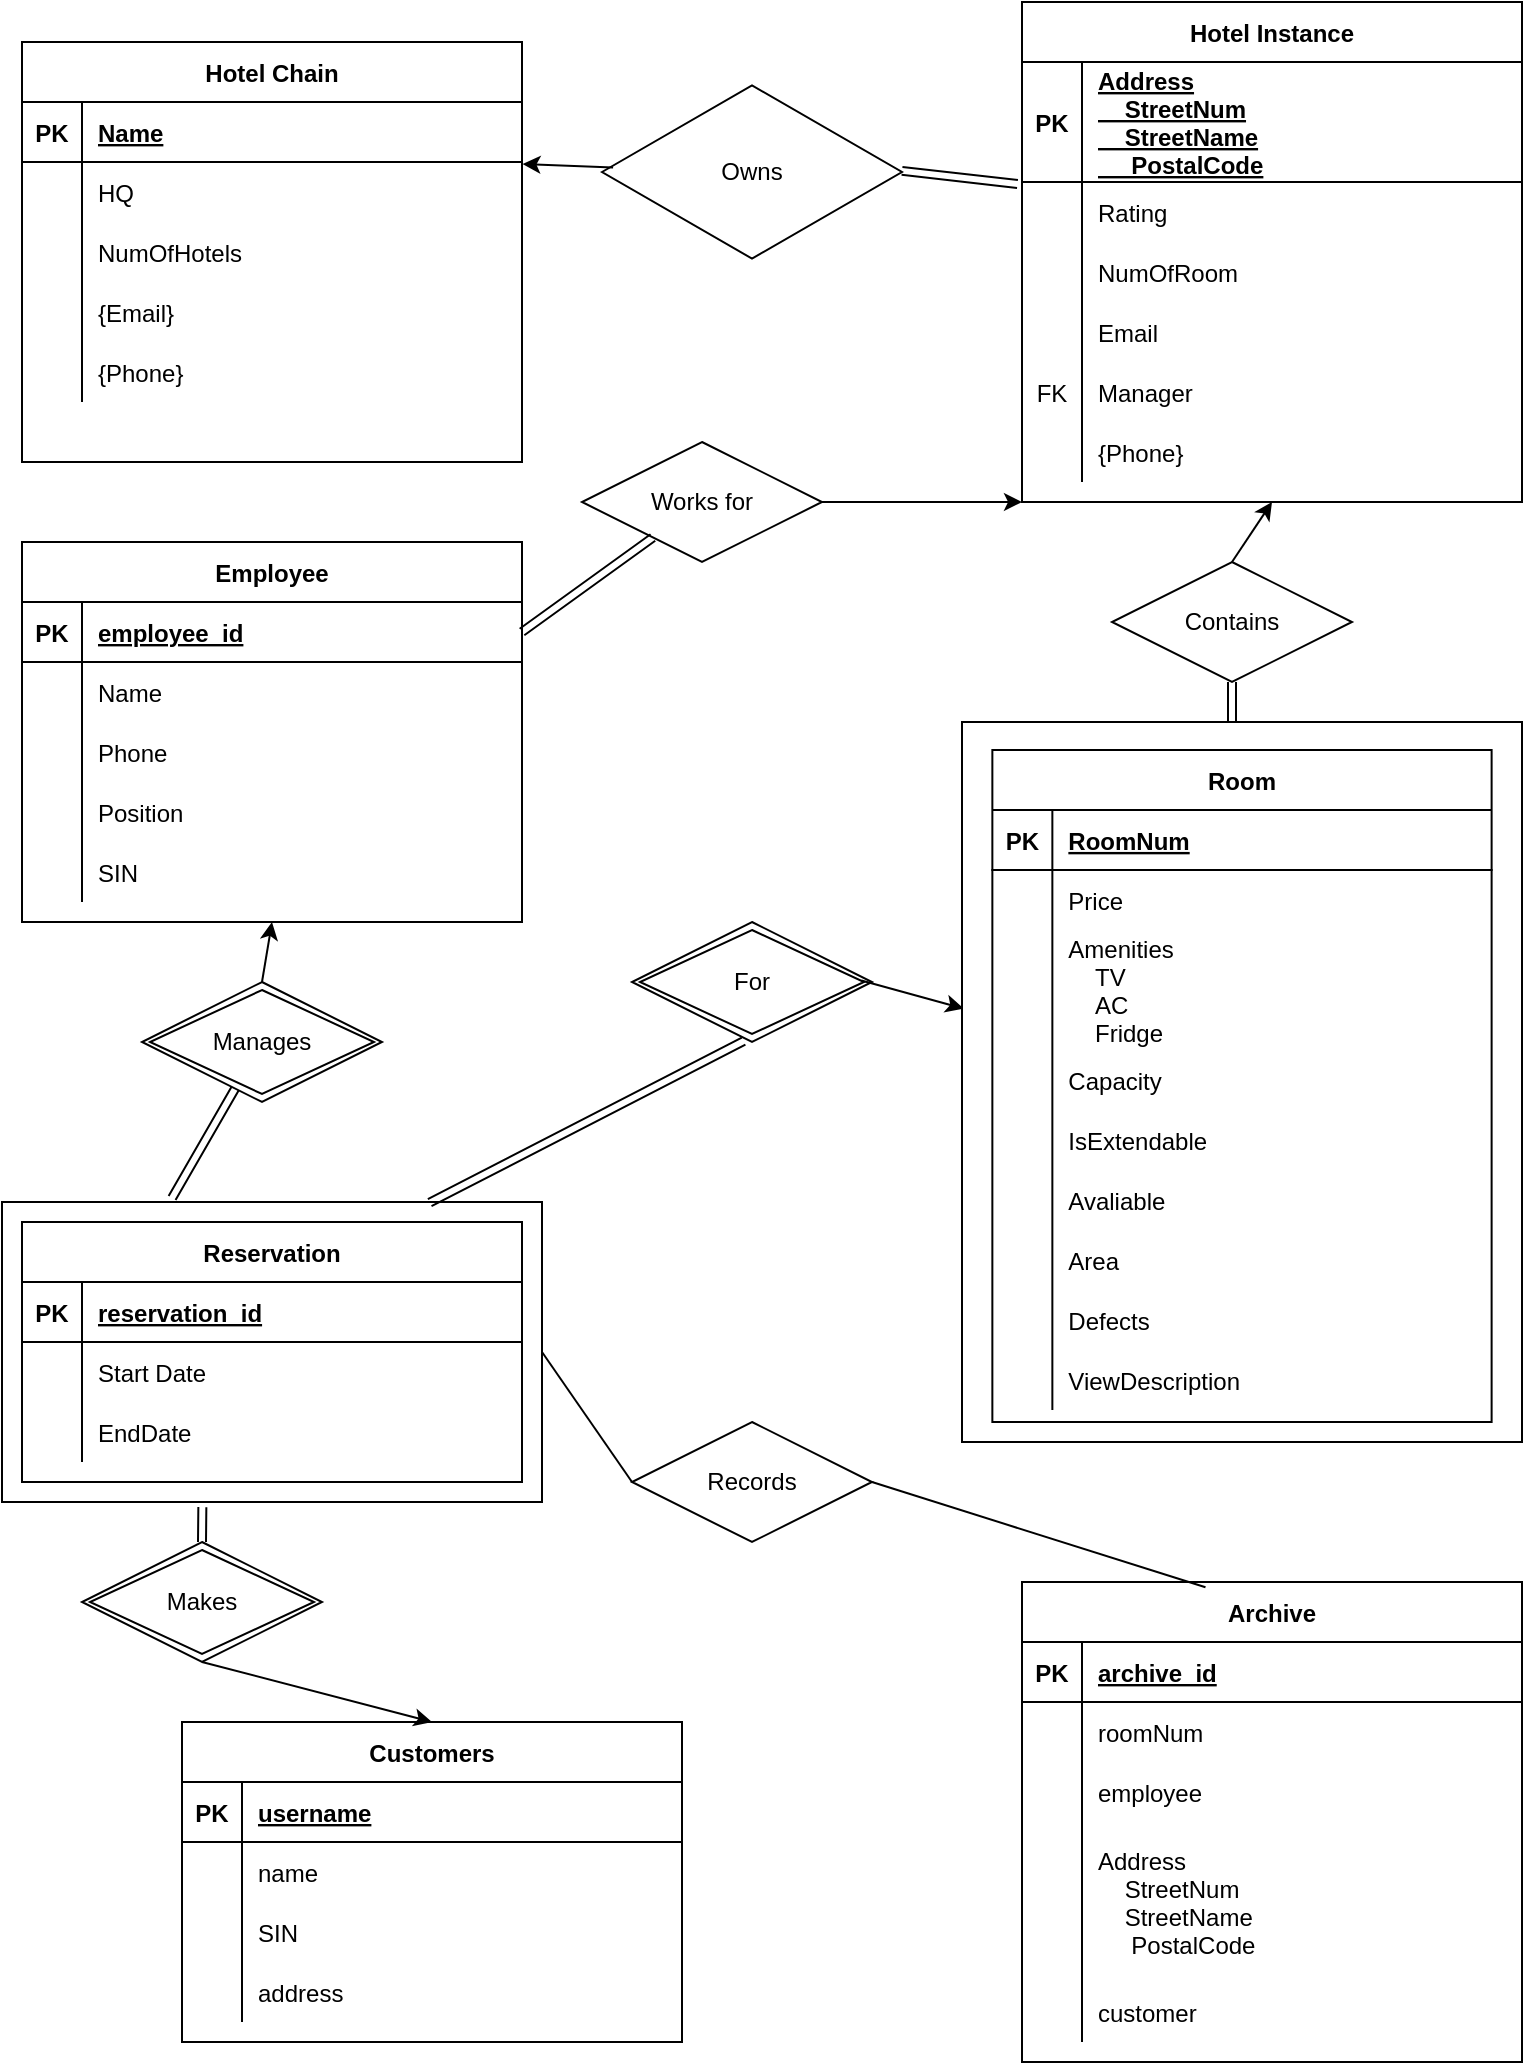<mxfile version="24.0.7" type="device">
  <diagram id="R2lEEEUBdFMjLlhIrx00" name="Page-1">
    <mxGraphModel dx="1242" dy="631" grid="1" gridSize="10" guides="1" tooltips="1" connect="1" arrows="1" fold="1" page="1" pageScale="1" pageWidth="850" pageHeight="1100" math="0" shadow="0" extFonts="Permanent Marker^https://fonts.googleapis.com/css?family=Permanent+Marker">
      <root>
        <mxCell id="0" />
        <mxCell id="1" parent="0" />
        <mxCell id="C-vyLk0tnHw3VtMMgP7b-2" value="Hotel Chain" style="shape=table;startSize=30;container=1;collapsible=1;childLayout=tableLayout;fixedRows=1;rowLines=0;fontStyle=1;align=center;resizeLast=1;" parent="1" vertex="1">
          <mxGeometry x="40" y="40" width="250" height="210" as="geometry" />
        </mxCell>
        <mxCell id="C-vyLk0tnHw3VtMMgP7b-3" value="" style="shape=partialRectangle;collapsible=0;dropTarget=0;pointerEvents=0;fillColor=none;points=[[0,0.5],[1,0.5]];portConstraint=eastwest;top=0;left=0;right=0;bottom=1;" parent="C-vyLk0tnHw3VtMMgP7b-2" vertex="1">
          <mxGeometry y="30" width="250" height="30" as="geometry" />
        </mxCell>
        <mxCell id="C-vyLk0tnHw3VtMMgP7b-4" value="PK" style="shape=partialRectangle;overflow=hidden;connectable=0;fillColor=none;top=0;left=0;bottom=0;right=0;fontStyle=1;" parent="C-vyLk0tnHw3VtMMgP7b-3" vertex="1">
          <mxGeometry width="30" height="30" as="geometry">
            <mxRectangle width="30" height="30" as="alternateBounds" />
          </mxGeometry>
        </mxCell>
        <mxCell id="C-vyLk0tnHw3VtMMgP7b-5" value="Name" style="shape=partialRectangle;overflow=hidden;connectable=0;fillColor=none;top=0;left=0;bottom=0;right=0;align=left;spacingLeft=6;fontStyle=5;" parent="C-vyLk0tnHw3VtMMgP7b-3" vertex="1">
          <mxGeometry x="30" width="220" height="30" as="geometry">
            <mxRectangle width="220" height="30" as="alternateBounds" />
          </mxGeometry>
        </mxCell>
        <mxCell id="C-vyLk0tnHw3VtMMgP7b-6" value="" style="shape=partialRectangle;collapsible=0;dropTarget=0;pointerEvents=0;fillColor=none;points=[[0,0.5],[1,0.5]];portConstraint=eastwest;top=0;left=0;right=0;bottom=0;" parent="C-vyLk0tnHw3VtMMgP7b-2" vertex="1">
          <mxGeometry y="60" width="250" height="30" as="geometry" />
        </mxCell>
        <mxCell id="C-vyLk0tnHw3VtMMgP7b-7" value="" style="shape=partialRectangle;overflow=hidden;connectable=0;fillColor=none;top=0;left=0;bottom=0;right=0;" parent="C-vyLk0tnHw3VtMMgP7b-6" vertex="1">
          <mxGeometry width="30" height="30" as="geometry">
            <mxRectangle width="30" height="30" as="alternateBounds" />
          </mxGeometry>
        </mxCell>
        <mxCell id="C-vyLk0tnHw3VtMMgP7b-8" value="HQ" style="shape=partialRectangle;overflow=hidden;connectable=0;fillColor=none;top=0;left=0;bottom=0;right=0;align=left;spacingLeft=6;" parent="C-vyLk0tnHw3VtMMgP7b-6" vertex="1">
          <mxGeometry x="30" width="220" height="30" as="geometry">
            <mxRectangle width="220" height="30" as="alternateBounds" />
          </mxGeometry>
        </mxCell>
        <mxCell id="C-vyLk0tnHw3VtMMgP7b-9" value="" style="shape=partialRectangle;collapsible=0;dropTarget=0;pointerEvents=0;fillColor=none;points=[[0,0.5],[1,0.5]];portConstraint=eastwest;top=0;left=0;right=0;bottom=0;" parent="C-vyLk0tnHw3VtMMgP7b-2" vertex="1">
          <mxGeometry y="90" width="250" height="30" as="geometry" />
        </mxCell>
        <mxCell id="C-vyLk0tnHw3VtMMgP7b-10" value="" style="shape=partialRectangle;overflow=hidden;connectable=0;fillColor=none;top=0;left=0;bottom=0;right=0;" parent="C-vyLk0tnHw3VtMMgP7b-9" vertex="1">
          <mxGeometry width="30" height="30" as="geometry">
            <mxRectangle width="30" height="30" as="alternateBounds" />
          </mxGeometry>
        </mxCell>
        <mxCell id="C-vyLk0tnHw3VtMMgP7b-11" value="NumOfHotels" style="shape=partialRectangle;overflow=hidden;connectable=0;fillColor=none;top=0;left=0;bottom=0;right=0;align=left;spacingLeft=6;" parent="C-vyLk0tnHw3VtMMgP7b-9" vertex="1">
          <mxGeometry x="30" width="220" height="30" as="geometry">
            <mxRectangle width="220" height="30" as="alternateBounds" />
          </mxGeometry>
        </mxCell>
        <mxCell id="TwoNjSvbTVmiTsYYTtKP-118" value="" style="shape=tableRow;horizontal=0;startSize=0;swimlaneHead=0;swimlaneBody=0;fillColor=none;collapsible=0;dropTarget=0;points=[[0,0.5],[1,0.5]];portConstraint=eastwest;top=0;left=0;right=0;bottom=0;" parent="C-vyLk0tnHw3VtMMgP7b-2" vertex="1">
          <mxGeometry y="120" width="250" height="30" as="geometry" />
        </mxCell>
        <mxCell id="TwoNjSvbTVmiTsYYTtKP-119" value="" style="shape=partialRectangle;connectable=0;fillColor=none;top=0;left=0;bottom=0;right=0;editable=1;overflow=hidden;" parent="TwoNjSvbTVmiTsYYTtKP-118" vertex="1">
          <mxGeometry width="30" height="30" as="geometry">
            <mxRectangle width="30" height="30" as="alternateBounds" />
          </mxGeometry>
        </mxCell>
        <mxCell id="TwoNjSvbTVmiTsYYTtKP-120" value="{Email}" style="shape=partialRectangle;connectable=0;fillColor=none;top=0;left=0;bottom=0;right=0;align=left;spacingLeft=6;overflow=hidden;" parent="TwoNjSvbTVmiTsYYTtKP-118" vertex="1">
          <mxGeometry x="30" width="220" height="30" as="geometry">
            <mxRectangle width="220" height="30" as="alternateBounds" />
          </mxGeometry>
        </mxCell>
        <mxCell id="TwoNjSvbTVmiTsYYTtKP-123" value="" style="shape=tableRow;horizontal=0;startSize=0;swimlaneHead=0;swimlaneBody=0;fillColor=none;collapsible=0;dropTarget=0;points=[[0,0.5],[1,0.5]];portConstraint=eastwest;top=0;left=0;right=0;bottom=0;" parent="C-vyLk0tnHw3VtMMgP7b-2" vertex="1">
          <mxGeometry y="150" width="250" height="30" as="geometry" />
        </mxCell>
        <mxCell id="TwoNjSvbTVmiTsYYTtKP-124" value="" style="shape=partialRectangle;connectable=0;fillColor=none;top=0;left=0;bottom=0;right=0;editable=1;overflow=hidden;" parent="TwoNjSvbTVmiTsYYTtKP-123" vertex="1">
          <mxGeometry width="30" height="30" as="geometry">
            <mxRectangle width="30" height="30" as="alternateBounds" />
          </mxGeometry>
        </mxCell>
        <mxCell id="TwoNjSvbTVmiTsYYTtKP-125" value="{Phone}" style="shape=partialRectangle;connectable=0;fillColor=none;top=0;left=0;bottom=0;right=0;align=left;spacingLeft=6;overflow=hidden;" parent="TwoNjSvbTVmiTsYYTtKP-123" vertex="1">
          <mxGeometry x="30" width="220" height="30" as="geometry">
            <mxRectangle width="220" height="30" as="alternateBounds" />
          </mxGeometry>
        </mxCell>
        <mxCell id="C-vyLk0tnHw3VtMMgP7b-13" value="Hotel Instance" style="shape=table;startSize=30;container=1;collapsible=1;childLayout=tableLayout;fixedRows=1;rowLines=0;fontStyle=1;align=center;resizeLast=1;" parent="1" vertex="1">
          <mxGeometry x="540" y="20" width="250" height="250" as="geometry" />
        </mxCell>
        <mxCell id="C-vyLk0tnHw3VtMMgP7b-14" value="" style="shape=partialRectangle;collapsible=0;dropTarget=0;pointerEvents=0;fillColor=none;points=[[0,0.5],[1,0.5]];portConstraint=eastwest;top=0;left=0;right=0;bottom=1;" parent="C-vyLk0tnHw3VtMMgP7b-13" vertex="1">
          <mxGeometry y="30" width="250" height="60" as="geometry" />
        </mxCell>
        <mxCell id="C-vyLk0tnHw3VtMMgP7b-15" value="PK" style="shape=partialRectangle;overflow=hidden;connectable=0;fillColor=none;top=0;left=0;bottom=0;right=0;fontStyle=1;" parent="C-vyLk0tnHw3VtMMgP7b-14" vertex="1">
          <mxGeometry width="30" height="60" as="geometry">
            <mxRectangle width="30" height="60" as="alternateBounds" />
          </mxGeometry>
        </mxCell>
        <mxCell id="C-vyLk0tnHw3VtMMgP7b-16" value="Address&#xa;    StreetNum&#xa;    StreetName&#xa;     PostalCode" style="shape=partialRectangle;overflow=hidden;connectable=0;fillColor=none;top=0;left=0;bottom=0;right=0;align=left;spacingLeft=6;fontStyle=5;" parent="C-vyLk0tnHw3VtMMgP7b-14" vertex="1">
          <mxGeometry x="30" width="220" height="60" as="geometry">
            <mxRectangle width="220" height="60" as="alternateBounds" />
          </mxGeometry>
        </mxCell>
        <mxCell id="C-vyLk0tnHw3VtMMgP7b-17" value="" style="shape=partialRectangle;collapsible=0;dropTarget=0;pointerEvents=0;fillColor=none;points=[[0,0.5],[1,0.5]];portConstraint=eastwest;top=0;left=0;right=0;bottom=0;" parent="C-vyLk0tnHw3VtMMgP7b-13" vertex="1">
          <mxGeometry y="90" width="250" height="30" as="geometry" />
        </mxCell>
        <mxCell id="C-vyLk0tnHw3VtMMgP7b-18" value="" style="shape=partialRectangle;overflow=hidden;connectable=0;fillColor=none;top=0;left=0;bottom=0;right=0;" parent="C-vyLk0tnHw3VtMMgP7b-17" vertex="1">
          <mxGeometry width="30" height="30" as="geometry">
            <mxRectangle width="30" height="30" as="alternateBounds" />
          </mxGeometry>
        </mxCell>
        <mxCell id="C-vyLk0tnHw3VtMMgP7b-19" value="Rating" style="shape=partialRectangle;overflow=hidden;connectable=0;fillColor=none;top=0;left=0;bottom=0;right=0;align=left;spacingLeft=6;" parent="C-vyLk0tnHw3VtMMgP7b-17" vertex="1">
          <mxGeometry x="30" width="220" height="30" as="geometry">
            <mxRectangle width="220" height="30" as="alternateBounds" />
          </mxGeometry>
        </mxCell>
        <mxCell id="C-vyLk0tnHw3VtMMgP7b-20" value="" style="shape=partialRectangle;collapsible=0;dropTarget=0;pointerEvents=0;fillColor=none;points=[[0,0.5],[1,0.5]];portConstraint=eastwest;top=0;left=0;right=0;bottom=0;" parent="C-vyLk0tnHw3VtMMgP7b-13" vertex="1">
          <mxGeometry y="120" width="250" height="30" as="geometry" />
        </mxCell>
        <mxCell id="C-vyLk0tnHw3VtMMgP7b-21" value="" style="shape=partialRectangle;overflow=hidden;connectable=0;fillColor=none;top=0;left=0;bottom=0;right=0;" parent="C-vyLk0tnHw3VtMMgP7b-20" vertex="1">
          <mxGeometry width="30" height="30" as="geometry">
            <mxRectangle width="30" height="30" as="alternateBounds" />
          </mxGeometry>
        </mxCell>
        <mxCell id="C-vyLk0tnHw3VtMMgP7b-22" value="NumOfRoom" style="shape=partialRectangle;overflow=hidden;connectable=0;fillColor=none;top=0;left=0;bottom=0;right=0;align=left;spacingLeft=6;" parent="C-vyLk0tnHw3VtMMgP7b-20" vertex="1">
          <mxGeometry x="30" width="220" height="30" as="geometry">
            <mxRectangle width="220" height="30" as="alternateBounds" />
          </mxGeometry>
        </mxCell>
        <mxCell id="TwoNjSvbTVmiTsYYTtKP-131" value="" style="shape=tableRow;horizontal=0;startSize=0;swimlaneHead=0;swimlaneBody=0;fillColor=none;collapsible=0;dropTarget=0;points=[[0,0.5],[1,0.5]];portConstraint=eastwest;top=0;left=0;right=0;bottom=0;" parent="C-vyLk0tnHw3VtMMgP7b-13" vertex="1">
          <mxGeometry y="150" width="250" height="30" as="geometry" />
        </mxCell>
        <mxCell id="TwoNjSvbTVmiTsYYTtKP-132" value="" style="shape=partialRectangle;connectable=0;fillColor=none;top=0;left=0;bottom=0;right=0;editable=1;overflow=hidden;" parent="TwoNjSvbTVmiTsYYTtKP-131" vertex="1">
          <mxGeometry width="30" height="30" as="geometry">
            <mxRectangle width="30" height="30" as="alternateBounds" />
          </mxGeometry>
        </mxCell>
        <mxCell id="TwoNjSvbTVmiTsYYTtKP-133" value="Email" style="shape=partialRectangle;connectable=0;fillColor=none;top=0;left=0;bottom=0;right=0;align=left;spacingLeft=6;overflow=hidden;" parent="TwoNjSvbTVmiTsYYTtKP-131" vertex="1">
          <mxGeometry x="30" width="220" height="30" as="geometry">
            <mxRectangle width="220" height="30" as="alternateBounds" />
          </mxGeometry>
        </mxCell>
        <mxCell id="TwoNjSvbTVmiTsYYTtKP-196" value="" style="shape=tableRow;horizontal=0;startSize=0;swimlaneHead=0;swimlaneBody=0;fillColor=none;collapsible=0;dropTarget=0;points=[[0,0.5],[1,0.5]];portConstraint=eastwest;top=0;left=0;right=0;bottom=0;" parent="C-vyLk0tnHw3VtMMgP7b-13" vertex="1">
          <mxGeometry y="180" width="250" height="30" as="geometry" />
        </mxCell>
        <mxCell id="TwoNjSvbTVmiTsYYTtKP-197" value="FK" style="shape=partialRectangle;connectable=0;fillColor=none;top=0;left=0;bottom=0;right=0;editable=1;overflow=hidden;" parent="TwoNjSvbTVmiTsYYTtKP-196" vertex="1">
          <mxGeometry width="30" height="30" as="geometry">
            <mxRectangle width="30" height="30" as="alternateBounds" />
          </mxGeometry>
        </mxCell>
        <mxCell id="TwoNjSvbTVmiTsYYTtKP-198" value="Manager" style="shape=partialRectangle;connectable=0;fillColor=none;top=0;left=0;bottom=0;right=0;align=left;spacingLeft=6;overflow=hidden;" parent="TwoNjSvbTVmiTsYYTtKP-196" vertex="1">
          <mxGeometry x="30" width="220" height="30" as="geometry">
            <mxRectangle width="220" height="30" as="alternateBounds" />
          </mxGeometry>
        </mxCell>
        <mxCell id="TwoNjSvbTVmiTsYYTtKP-135" value="" style="shape=tableRow;horizontal=0;startSize=0;swimlaneHead=0;swimlaneBody=0;fillColor=none;collapsible=0;dropTarget=0;points=[[0,0.5],[1,0.5]];portConstraint=eastwest;top=0;left=0;right=0;bottom=0;" parent="C-vyLk0tnHw3VtMMgP7b-13" vertex="1">
          <mxGeometry y="210" width="250" height="30" as="geometry" />
        </mxCell>
        <mxCell id="TwoNjSvbTVmiTsYYTtKP-136" value="" style="shape=partialRectangle;connectable=0;fillColor=none;top=0;left=0;bottom=0;right=0;editable=1;overflow=hidden;" parent="TwoNjSvbTVmiTsYYTtKP-135" vertex="1">
          <mxGeometry width="30" height="30" as="geometry">
            <mxRectangle width="30" height="30" as="alternateBounds" />
          </mxGeometry>
        </mxCell>
        <mxCell id="TwoNjSvbTVmiTsYYTtKP-137" value="{Phone}" style="shape=partialRectangle;connectable=0;fillColor=none;top=0;left=0;bottom=0;right=0;align=left;spacingLeft=6;overflow=hidden;" parent="TwoNjSvbTVmiTsYYTtKP-135" vertex="1">
          <mxGeometry x="30" width="220" height="30" as="geometry">
            <mxRectangle width="220" height="30" as="alternateBounds" />
          </mxGeometry>
        </mxCell>
        <mxCell id="C-vyLk0tnHw3VtMMgP7b-23" value="Customers" style="shape=table;startSize=30;container=1;collapsible=1;childLayout=tableLayout;fixedRows=1;rowLines=0;fontStyle=1;align=center;resizeLast=1;" parent="1" vertex="1">
          <mxGeometry x="120" y="880" width="250" height="160" as="geometry" />
        </mxCell>
        <mxCell id="C-vyLk0tnHw3VtMMgP7b-24" value="" style="shape=partialRectangle;collapsible=0;dropTarget=0;pointerEvents=0;fillColor=none;points=[[0,0.5],[1,0.5]];portConstraint=eastwest;top=0;left=0;right=0;bottom=1;" parent="C-vyLk0tnHw3VtMMgP7b-23" vertex="1">
          <mxGeometry y="30" width="250" height="30" as="geometry" />
        </mxCell>
        <mxCell id="C-vyLk0tnHw3VtMMgP7b-25" value="PK" style="shape=partialRectangle;overflow=hidden;connectable=0;fillColor=none;top=0;left=0;bottom=0;right=0;fontStyle=1;" parent="C-vyLk0tnHw3VtMMgP7b-24" vertex="1">
          <mxGeometry width="30" height="30" as="geometry">
            <mxRectangle width="30" height="30" as="alternateBounds" />
          </mxGeometry>
        </mxCell>
        <mxCell id="C-vyLk0tnHw3VtMMgP7b-26" value="username" style="shape=partialRectangle;overflow=hidden;connectable=0;fillColor=none;top=0;left=0;bottom=0;right=0;align=left;spacingLeft=6;fontStyle=5;" parent="C-vyLk0tnHw3VtMMgP7b-24" vertex="1">
          <mxGeometry x="30" width="220" height="30" as="geometry">
            <mxRectangle width="220" height="30" as="alternateBounds" />
          </mxGeometry>
        </mxCell>
        <mxCell id="C-vyLk0tnHw3VtMMgP7b-27" value="" style="shape=partialRectangle;collapsible=0;dropTarget=0;pointerEvents=0;fillColor=none;points=[[0,0.5],[1,0.5]];portConstraint=eastwest;top=0;left=0;right=0;bottom=0;" parent="C-vyLk0tnHw3VtMMgP7b-23" vertex="1">
          <mxGeometry y="60" width="250" height="30" as="geometry" />
        </mxCell>
        <mxCell id="C-vyLk0tnHw3VtMMgP7b-28" value="" style="shape=partialRectangle;overflow=hidden;connectable=0;fillColor=none;top=0;left=0;bottom=0;right=0;" parent="C-vyLk0tnHw3VtMMgP7b-27" vertex="1">
          <mxGeometry width="30" height="30" as="geometry">
            <mxRectangle width="30" height="30" as="alternateBounds" />
          </mxGeometry>
        </mxCell>
        <mxCell id="C-vyLk0tnHw3VtMMgP7b-29" value="name" style="shape=partialRectangle;overflow=hidden;connectable=0;fillColor=none;top=0;left=0;bottom=0;right=0;align=left;spacingLeft=6;" parent="C-vyLk0tnHw3VtMMgP7b-27" vertex="1">
          <mxGeometry x="30" width="220" height="30" as="geometry">
            <mxRectangle width="220" height="30" as="alternateBounds" />
          </mxGeometry>
        </mxCell>
        <mxCell id="TwoNjSvbTVmiTsYYTtKP-202" value="" style="shape=tableRow;horizontal=0;startSize=0;swimlaneHead=0;swimlaneBody=0;fillColor=none;collapsible=0;dropTarget=0;points=[[0,0.5],[1,0.5]];portConstraint=eastwest;top=0;left=0;right=0;bottom=0;" parent="C-vyLk0tnHw3VtMMgP7b-23" vertex="1">
          <mxGeometry y="90" width="250" height="30" as="geometry" />
        </mxCell>
        <mxCell id="TwoNjSvbTVmiTsYYTtKP-203" value="" style="shape=partialRectangle;connectable=0;fillColor=none;top=0;left=0;bottom=0;right=0;editable=1;overflow=hidden;" parent="TwoNjSvbTVmiTsYYTtKP-202" vertex="1">
          <mxGeometry width="30" height="30" as="geometry">
            <mxRectangle width="30" height="30" as="alternateBounds" />
          </mxGeometry>
        </mxCell>
        <mxCell id="TwoNjSvbTVmiTsYYTtKP-204" value="SIN" style="shape=partialRectangle;connectable=0;fillColor=none;top=0;left=0;bottom=0;right=0;align=left;spacingLeft=6;overflow=hidden;" parent="TwoNjSvbTVmiTsYYTtKP-202" vertex="1">
          <mxGeometry x="30" width="220" height="30" as="geometry">
            <mxRectangle width="220" height="30" as="alternateBounds" />
          </mxGeometry>
        </mxCell>
        <mxCell id="TwoNjSvbTVmiTsYYTtKP-199" value="" style="shape=tableRow;horizontal=0;startSize=0;swimlaneHead=0;swimlaneBody=0;fillColor=none;collapsible=0;dropTarget=0;points=[[0,0.5],[1,0.5]];portConstraint=eastwest;top=0;left=0;right=0;bottom=0;" parent="C-vyLk0tnHw3VtMMgP7b-23" vertex="1">
          <mxGeometry y="120" width="250" height="30" as="geometry" />
        </mxCell>
        <mxCell id="TwoNjSvbTVmiTsYYTtKP-200" value="" style="shape=partialRectangle;connectable=0;fillColor=none;top=0;left=0;bottom=0;right=0;editable=1;overflow=hidden;" parent="TwoNjSvbTVmiTsYYTtKP-199" vertex="1">
          <mxGeometry width="30" height="30" as="geometry">
            <mxRectangle width="30" height="30" as="alternateBounds" />
          </mxGeometry>
        </mxCell>
        <mxCell id="TwoNjSvbTVmiTsYYTtKP-201" value="address" style="shape=partialRectangle;connectable=0;fillColor=none;top=0;left=0;bottom=0;right=0;align=left;spacingLeft=6;overflow=hidden;" parent="TwoNjSvbTVmiTsYYTtKP-199" vertex="1">
          <mxGeometry x="30" width="220" height="30" as="geometry">
            <mxRectangle width="220" height="30" as="alternateBounds" />
          </mxGeometry>
        </mxCell>
        <mxCell id="TwoNjSvbTVmiTsYYTtKP-35" value="Archive" style="shape=table;startSize=30;container=1;collapsible=1;childLayout=tableLayout;fixedRows=1;rowLines=0;fontStyle=1;align=center;resizeLast=1;" parent="1" vertex="1">
          <mxGeometry x="540" y="810" width="250" height="240" as="geometry" />
        </mxCell>
        <mxCell id="TwoNjSvbTVmiTsYYTtKP-36" value="" style="shape=partialRectangle;collapsible=0;dropTarget=0;pointerEvents=0;fillColor=none;points=[[0,0.5],[1,0.5]];portConstraint=eastwest;top=0;left=0;right=0;bottom=1;" parent="TwoNjSvbTVmiTsYYTtKP-35" vertex="1">
          <mxGeometry y="30" width="250" height="30" as="geometry" />
        </mxCell>
        <mxCell id="TwoNjSvbTVmiTsYYTtKP-37" value="PK" style="shape=partialRectangle;overflow=hidden;connectable=0;fillColor=none;top=0;left=0;bottom=0;right=0;fontStyle=1;" parent="TwoNjSvbTVmiTsYYTtKP-36" vertex="1">
          <mxGeometry width="30" height="30" as="geometry">
            <mxRectangle width="30" height="30" as="alternateBounds" />
          </mxGeometry>
        </mxCell>
        <mxCell id="TwoNjSvbTVmiTsYYTtKP-38" value="archive_id" style="shape=partialRectangle;overflow=hidden;connectable=0;fillColor=none;top=0;left=0;bottom=0;right=0;align=left;spacingLeft=6;fontStyle=5;" parent="TwoNjSvbTVmiTsYYTtKP-36" vertex="1">
          <mxGeometry x="30" width="220" height="30" as="geometry">
            <mxRectangle width="220" height="30" as="alternateBounds" />
          </mxGeometry>
        </mxCell>
        <mxCell id="TwoNjSvbTVmiTsYYTtKP-39" value="" style="shape=partialRectangle;collapsible=0;dropTarget=0;pointerEvents=0;fillColor=none;points=[[0,0.5],[1,0.5]];portConstraint=eastwest;top=0;left=0;right=0;bottom=0;" parent="TwoNjSvbTVmiTsYYTtKP-35" vertex="1">
          <mxGeometry y="60" width="250" height="30" as="geometry" />
        </mxCell>
        <mxCell id="TwoNjSvbTVmiTsYYTtKP-40" value="" style="shape=partialRectangle;overflow=hidden;connectable=0;fillColor=none;top=0;left=0;bottom=0;right=0;" parent="TwoNjSvbTVmiTsYYTtKP-39" vertex="1">
          <mxGeometry width="30" height="30" as="geometry">
            <mxRectangle width="30" height="30" as="alternateBounds" />
          </mxGeometry>
        </mxCell>
        <mxCell id="TwoNjSvbTVmiTsYYTtKP-41" value="roomNum" style="shape=partialRectangle;overflow=hidden;connectable=0;fillColor=none;top=0;left=0;bottom=0;right=0;align=left;spacingLeft=6;" parent="TwoNjSvbTVmiTsYYTtKP-39" vertex="1">
          <mxGeometry x="30" width="220" height="30" as="geometry">
            <mxRectangle width="220" height="30" as="alternateBounds" />
          </mxGeometry>
        </mxCell>
        <mxCell id="TwoNjSvbTVmiTsYYTtKP-187" value="" style="shape=tableRow;horizontal=0;startSize=0;swimlaneHead=0;swimlaneBody=0;fillColor=none;collapsible=0;dropTarget=0;points=[[0,0.5],[1,0.5]];portConstraint=eastwest;top=0;left=0;right=0;bottom=0;" parent="TwoNjSvbTVmiTsYYTtKP-35" vertex="1">
          <mxGeometry y="90" width="250" height="30" as="geometry" />
        </mxCell>
        <mxCell id="TwoNjSvbTVmiTsYYTtKP-188" value="" style="shape=partialRectangle;connectable=0;fillColor=none;top=0;left=0;bottom=0;right=0;editable=1;overflow=hidden;" parent="TwoNjSvbTVmiTsYYTtKP-187" vertex="1">
          <mxGeometry width="30" height="30" as="geometry">
            <mxRectangle width="30" height="30" as="alternateBounds" />
          </mxGeometry>
        </mxCell>
        <mxCell id="TwoNjSvbTVmiTsYYTtKP-189" value="employee" style="shape=partialRectangle;connectable=0;fillColor=none;top=0;left=0;bottom=0;right=0;align=left;spacingLeft=6;overflow=hidden;" parent="TwoNjSvbTVmiTsYYTtKP-187" vertex="1">
          <mxGeometry x="30" width="220" height="30" as="geometry">
            <mxRectangle width="220" height="30" as="alternateBounds" />
          </mxGeometry>
        </mxCell>
        <mxCell id="TwoNjSvbTVmiTsYYTtKP-193" value="" style="shape=tableRow;horizontal=0;startSize=0;swimlaneHead=0;swimlaneBody=0;fillColor=none;collapsible=0;dropTarget=0;points=[[0,0.5],[1,0.5]];portConstraint=eastwest;top=0;left=0;right=0;bottom=0;" parent="TwoNjSvbTVmiTsYYTtKP-35" vertex="1">
          <mxGeometry y="120" width="250" height="80" as="geometry" />
        </mxCell>
        <mxCell id="TwoNjSvbTVmiTsYYTtKP-194" value="" style="shape=partialRectangle;connectable=0;fillColor=none;top=0;left=0;bottom=0;right=0;editable=1;overflow=hidden;" parent="TwoNjSvbTVmiTsYYTtKP-193" vertex="1">
          <mxGeometry width="30" height="80" as="geometry">
            <mxRectangle width="30" height="80" as="alternateBounds" />
          </mxGeometry>
        </mxCell>
        <mxCell id="TwoNjSvbTVmiTsYYTtKP-195" value="Address&#xa;    StreetNum&#xa;    StreetName&#xa;     PostalCode" style="shape=partialRectangle;connectable=0;fillColor=none;top=0;left=0;bottom=0;right=0;align=left;spacingLeft=6;overflow=hidden;fontStyle=0" parent="TwoNjSvbTVmiTsYYTtKP-193" vertex="1">
          <mxGeometry x="30" width="220" height="80" as="geometry">
            <mxRectangle width="220" height="80" as="alternateBounds" />
          </mxGeometry>
        </mxCell>
        <mxCell id="TwoNjSvbTVmiTsYYTtKP-42" value="" style="shape=partialRectangle;collapsible=0;dropTarget=0;pointerEvents=0;fillColor=none;points=[[0,0.5],[1,0.5]];portConstraint=eastwest;top=0;left=0;right=0;bottom=0;" parent="TwoNjSvbTVmiTsYYTtKP-35" vertex="1">
          <mxGeometry y="200" width="250" height="30" as="geometry" />
        </mxCell>
        <mxCell id="TwoNjSvbTVmiTsYYTtKP-43" value="" style="shape=partialRectangle;overflow=hidden;connectable=0;fillColor=none;top=0;left=0;bottom=0;right=0;" parent="TwoNjSvbTVmiTsYYTtKP-42" vertex="1">
          <mxGeometry width="30" height="30" as="geometry">
            <mxRectangle width="30" height="30" as="alternateBounds" />
          </mxGeometry>
        </mxCell>
        <mxCell id="TwoNjSvbTVmiTsYYTtKP-44" value="customer" style="shape=partialRectangle;overflow=hidden;connectable=0;fillColor=none;top=0;left=0;bottom=0;right=0;align=left;spacingLeft=6;" parent="TwoNjSvbTVmiTsYYTtKP-42" vertex="1">
          <mxGeometry x="30" width="220" height="30" as="geometry">
            <mxRectangle width="220" height="30" as="alternateBounds" />
          </mxGeometry>
        </mxCell>
        <mxCell id="TwoNjSvbTVmiTsYYTtKP-49" value="" style="group" parent="1" connectable="0" vertex="1">
          <mxGeometry x="30" y="620" width="270" height="150" as="geometry" />
        </mxCell>
        <mxCell id="TwoNjSvbTVmiTsYYTtKP-50" value="" style="group" parent="TwoNjSvbTVmiTsYYTtKP-49" connectable="0" vertex="1">
          <mxGeometry width="270" height="150" as="geometry" />
        </mxCell>
        <mxCell id="TwoNjSvbTVmiTsYYTtKP-23" value="" style="rounded=0;whiteSpace=wrap;html=1;" parent="TwoNjSvbTVmiTsYYTtKP-50" vertex="1">
          <mxGeometry width="270" height="150" as="geometry" />
        </mxCell>
        <mxCell id="TwoNjSvbTVmiTsYYTtKP-24" value="Reservation" style="shape=table;startSize=30;container=1;collapsible=1;childLayout=tableLayout;fixedRows=1;rowLines=0;fontStyle=1;align=center;resizeLast=1;" parent="TwoNjSvbTVmiTsYYTtKP-50" vertex="1">
          <mxGeometry x="10" y="10" width="250" height="130" as="geometry" />
        </mxCell>
        <mxCell id="TwoNjSvbTVmiTsYYTtKP-25" value="" style="shape=partialRectangle;collapsible=0;dropTarget=0;pointerEvents=0;fillColor=none;points=[[0,0.5],[1,0.5]];portConstraint=eastwest;top=0;left=0;right=0;bottom=1;" parent="TwoNjSvbTVmiTsYYTtKP-24" vertex="1">
          <mxGeometry y="30" width="250" height="30" as="geometry" />
        </mxCell>
        <mxCell id="TwoNjSvbTVmiTsYYTtKP-26" value="PK" style="shape=partialRectangle;overflow=hidden;connectable=0;fillColor=none;top=0;left=0;bottom=0;right=0;fontStyle=1;" parent="TwoNjSvbTVmiTsYYTtKP-25" vertex="1">
          <mxGeometry width="30" height="30" as="geometry">
            <mxRectangle width="30" height="30" as="alternateBounds" />
          </mxGeometry>
        </mxCell>
        <mxCell id="TwoNjSvbTVmiTsYYTtKP-27" value="reservation_id" style="shape=partialRectangle;overflow=hidden;connectable=0;fillColor=none;top=0;left=0;bottom=0;right=0;align=left;spacingLeft=6;fontStyle=5;" parent="TwoNjSvbTVmiTsYYTtKP-25" vertex="1">
          <mxGeometry x="30" width="220" height="30" as="geometry">
            <mxRectangle width="220" height="30" as="alternateBounds" />
          </mxGeometry>
        </mxCell>
        <mxCell id="TwoNjSvbTVmiTsYYTtKP-28" value="" style="shape=partialRectangle;collapsible=0;dropTarget=0;pointerEvents=0;fillColor=none;points=[[0,0.5],[1,0.5]];portConstraint=eastwest;top=0;left=0;right=0;bottom=0;" parent="TwoNjSvbTVmiTsYYTtKP-24" vertex="1">
          <mxGeometry y="60" width="250" height="30" as="geometry" />
        </mxCell>
        <mxCell id="TwoNjSvbTVmiTsYYTtKP-29" value="" style="shape=partialRectangle;overflow=hidden;connectable=0;fillColor=none;top=0;left=0;bottom=0;right=0;" parent="TwoNjSvbTVmiTsYYTtKP-28" vertex="1">
          <mxGeometry width="30" height="30" as="geometry">
            <mxRectangle width="30" height="30" as="alternateBounds" />
          </mxGeometry>
        </mxCell>
        <mxCell id="TwoNjSvbTVmiTsYYTtKP-30" value="Start Date" style="shape=partialRectangle;overflow=hidden;connectable=0;fillColor=none;top=0;left=0;bottom=0;right=0;align=left;spacingLeft=6;" parent="TwoNjSvbTVmiTsYYTtKP-28" vertex="1">
          <mxGeometry x="30" width="220" height="30" as="geometry">
            <mxRectangle width="220" height="30" as="alternateBounds" />
          </mxGeometry>
        </mxCell>
        <mxCell id="v5f98kPAj_87lHMMUOY--4" value="" style="shape=tableRow;horizontal=0;startSize=0;swimlaneHead=0;swimlaneBody=0;fillColor=none;collapsible=0;dropTarget=0;points=[[0,0.5],[1,0.5]];portConstraint=eastwest;top=0;left=0;right=0;bottom=0;" parent="TwoNjSvbTVmiTsYYTtKP-24" vertex="1">
          <mxGeometry y="90" width="250" height="30" as="geometry" />
        </mxCell>
        <mxCell id="v5f98kPAj_87lHMMUOY--5" value="" style="shape=partialRectangle;connectable=0;fillColor=none;top=0;left=0;bottom=0;right=0;editable=1;overflow=hidden;" parent="v5f98kPAj_87lHMMUOY--4" vertex="1">
          <mxGeometry width="30" height="30" as="geometry">
            <mxRectangle width="30" height="30" as="alternateBounds" />
          </mxGeometry>
        </mxCell>
        <mxCell id="v5f98kPAj_87lHMMUOY--6" value="EndDate" style="shape=partialRectangle;connectable=0;fillColor=none;top=0;left=0;bottom=0;right=0;align=left;spacingLeft=6;overflow=hidden;" parent="v5f98kPAj_87lHMMUOY--4" vertex="1">
          <mxGeometry x="30" width="220" height="30" as="geometry">
            <mxRectangle width="220" height="30" as="alternateBounds" />
          </mxGeometry>
        </mxCell>
        <mxCell id="TwoNjSvbTVmiTsYYTtKP-61" value="Employee" style="shape=table;startSize=30;container=1;collapsible=1;childLayout=tableLayout;fixedRows=1;rowLines=0;fontStyle=1;align=center;resizeLast=1;" parent="1" vertex="1">
          <mxGeometry x="40" y="290" width="250" height="190" as="geometry" />
        </mxCell>
        <mxCell id="TwoNjSvbTVmiTsYYTtKP-62" value="" style="shape=partialRectangle;collapsible=0;dropTarget=0;pointerEvents=0;fillColor=none;points=[[0,0.5],[1,0.5]];portConstraint=eastwest;top=0;left=0;right=0;bottom=1;" parent="TwoNjSvbTVmiTsYYTtKP-61" vertex="1">
          <mxGeometry y="30" width="250" height="30" as="geometry" />
        </mxCell>
        <mxCell id="TwoNjSvbTVmiTsYYTtKP-63" value="PK" style="shape=partialRectangle;overflow=hidden;connectable=0;fillColor=none;top=0;left=0;bottom=0;right=0;fontStyle=1;" parent="TwoNjSvbTVmiTsYYTtKP-62" vertex="1">
          <mxGeometry width="30" height="30" as="geometry">
            <mxRectangle width="30" height="30" as="alternateBounds" />
          </mxGeometry>
        </mxCell>
        <mxCell id="TwoNjSvbTVmiTsYYTtKP-64" value="employee_id" style="shape=partialRectangle;overflow=hidden;connectable=0;fillColor=none;top=0;left=0;bottom=0;right=0;align=left;spacingLeft=6;fontStyle=5;" parent="TwoNjSvbTVmiTsYYTtKP-62" vertex="1">
          <mxGeometry x="30" width="220" height="30" as="geometry">
            <mxRectangle width="220" height="30" as="alternateBounds" />
          </mxGeometry>
        </mxCell>
        <mxCell id="TwoNjSvbTVmiTsYYTtKP-65" value="" style="shape=partialRectangle;collapsible=0;dropTarget=0;pointerEvents=0;fillColor=none;points=[[0,0.5],[1,0.5]];portConstraint=eastwest;top=0;left=0;right=0;bottom=0;" parent="TwoNjSvbTVmiTsYYTtKP-61" vertex="1">
          <mxGeometry y="60" width="250" height="30" as="geometry" />
        </mxCell>
        <mxCell id="TwoNjSvbTVmiTsYYTtKP-66" value="" style="shape=partialRectangle;overflow=hidden;connectable=0;fillColor=none;top=0;left=0;bottom=0;right=0;" parent="TwoNjSvbTVmiTsYYTtKP-65" vertex="1">
          <mxGeometry width="30" height="30" as="geometry">
            <mxRectangle width="30" height="30" as="alternateBounds" />
          </mxGeometry>
        </mxCell>
        <mxCell id="TwoNjSvbTVmiTsYYTtKP-67" value="Name" style="shape=partialRectangle;overflow=hidden;connectable=0;fillColor=none;top=0;left=0;bottom=0;right=0;align=left;spacingLeft=6;" parent="TwoNjSvbTVmiTsYYTtKP-65" vertex="1">
          <mxGeometry x="30" width="220" height="30" as="geometry">
            <mxRectangle width="220" height="30" as="alternateBounds" />
          </mxGeometry>
        </mxCell>
        <mxCell id="TwoNjSvbTVmiTsYYTtKP-68" value="" style="shape=partialRectangle;collapsible=0;dropTarget=0;pointerEvents=0;fillColor=none;points=[[0,0.5],[1,0.5]];portConstraint=eastwest;top=0;left=0;right=0;bottom=0;" parent="TwoNjSvbTVmiTsYYTtKP-61" vertex="1">
          <mxGeometry y="90" width="250" height="30" as="geometry" />
        </mxCell>
        <mxCell id="TwoNjSvbTVmiTsYYTtKP-69" value="" style="shape=partialRectangle;overflow=hidden;connectable=0;fillColor=none;top=0;left=0;bottom=0;right=0;" parent="TwoNjSvbTVmiTsYYTtKP-68" vertex="1">
          <mxGeometry width="30" height="30" as="geometry">
            <mxRectangle width="30" height="30" as="alternateBounds" />
          </mxGeometry>
        </mxCell>
        <mxCell id="TwoNjSvbTVmiTsYYTtKP-70" value="Phone" style="shape=partialRectangle;overflow=hidden;connectable=0;fillColor=none;top=0;left=0;bottom=0;right=0;align=left;spacingLeft=6;" parent="TwoNjSvbTVmiTsYYTtKP-68" vertex="1">
          <mxGeometry x="30" width="220" height="30" as="geometry">
            <mxRectangle width="220" height="30" as="alternateBounds" />
          </mxGeometry>
        </mxCell>
        <mxCell id="TwoNjSvbTVmiTsYYTtKP-143" value="" style="shape=tableRow;horizontal=0;startSize=0;swimlaneHead=0;swimlaneBody=0;fillColor=none;collapsible=0;dropTarget=0;points=[[0,0.5],[1,0.5]];portConstraint=eastwest;top=0;left=0;right=0;bottom=0;" parent="TwoNjSvbTVmiTsYYTtKP-61" vertex="1">
          <mxGeometry y="120" width="250" height="30" as="geometry" />
        </mxCell>
        <mxCell id="TwoNjSvbTVmiTsYYTtKP-144" value="" style="shape=partialRectangle;connectable=0;fillColor=none;top=0;left=0;bottom=0;right=0;editable=1;overflow=hidden;" parent="TwoNjSvbTVmiTsYYTtKP-143" vertex="1">
          <mxGeometry width="30" height="30" as="geometry">
            <mxRectangle width="30" height="30" as="alternateBounds" />
          </mxGeometry>
        </mxCell>
        <mxCell id="TwoNjSvbTVmiTsYYTtKP-145" value="Position" style="shape=partialRectangle;connectable=0;fillColor=none;top=0;left=0;bottom=0;right=0;align=left;spacingLeft=6;overflow=hidden;" parent="TwoNjSvbTVmiTsYYTtKP-143" vertex="1">
          <mxGeometry x="30" width="220" height="30" as="geometry">
            <mxRectangle width="220" height="30" as="alternateBounds" />
          </mxGeometry>
        </mxCell>
        <mxCell id="TwoNjSvbTVmiTsYYTtKP-139" value="" style="shape=tableRow;horizontal=0;startSize=0;swimlaneHead=0;swimlaneBody=0;fillColor=none;collapsible=0;dropTarget=0;points=[[0,0.5],[1,0.5]];portConstraint=eastwest;top=0;left=0;right=0;bottom=0;" parent="TwoNjSvbTVmiTsYYTtKP-61" vertex="1">
          <mxGeometry y="150" width="250" height="30" as="geometry" />
        </mxCell>
        <mxCell id="TwoNjSvbTVmiTsYYTtKP-140" value="" style="shape=partialRectangle;connectable=0;fillColor=none;top=0;left=0;bottom=0;right=0;editable=1;overflow=hidden;" parent="TwoNjSvbTVmiTsYYTtKP-139" vertex="1">
          <mxGeometry width="30" height="30" as="geometry">
            <mxRectangle width="30" height="30" as="alternateBounds" />
          </mxGeometry>
        </mxCell>
        <mxCell id="TwoNjSvbTVmiTsYYTtKP-141" value="SIN" style="shape=partialRectangle;connectable=0;fillColor=none;top=0;left=0;bottom=0;right=0;align=left;spacingLeft=6;overflow=hidden;" parent="TwoNjSvbTVmiTsYYTtKP-139" vertex="1">
          <mxGeometry x="30" width="220" height="30" as="geometry">
            <mxRectangle width="220" height="30" as="alternateBounds" />
          </mxGeometry>
        </mxCell>
        <mxCell id="TwoNjSvbTVmiTsYYTtKP-72" value="Owns" style="html=1;whiteSpace=wrap;aspect=fixed;shape=isoRectangle;" parent="1" vertex="1">
          <mxGeometry x="330" y="60" width="150" height="90" as="geometry" />
        </mxCell>
        <mxCell id="TwoNjSvbTVmiTsYYTtKP-74" value="" style="endArrow=classic;html=1;rounded=0;entryX=1.001;entryY=0.033;entryDx=0;entryDy=0;entryPerimeter=0;exitX=0.037;exitY=0.475;exitDx=0;exitDy=0;exitPerimeter=0;" parent="1" source="TwoNjSvbTVmiTsYYTtKP-72" target="C-vyLk0tnHw3VtMMgP7b-6" edge="1">
          <mxGeometry width="50" height="50" relative="1" as="geometry">
            <mxPoint x="440" y="240" as="sourcePoint" />
            <mxPoint x="490" y="190" as="targetPoint" />
          </mxGeometry>
        </mxCell>
        <mxCell id="TwoNjSvbTVmiTsYYTtKP-84" value="" style="shape=link;html=1;rounded=0;entryX=-0.009;entryY=0.033;entryDx=0;entryDy=0;entryPerimeter=0;" parent="1" target="C-vyLk0tnHw3VtMMgP7b-17" edge="1">
          <mxGeometry relative="1" as="geometry">
            <mxPoint x="480" y="104.44" as="sourcePoint" />
            <mxPoint x="640" y="104.44" as="targetPoint" />
          </mxGeometry>
        </mxCell>
        <mxCell id="TwoNjSvbTVmiTsYYTtKP-85" value="" style="resizable=0;html=1;whiteSpace=wrap;align=right;verticalAlign=bottom;" parent="TwoNjSvbTVmiTsYYTtKP-84" connectable="0" vertex="1">
          <mxGeometry x="1" relative="1" as="geometry" />
        </mxCell>
        <mxCell id="TwoNjSvbTVmiTsYYTtKP-86" value="Contains" style="shape=rhombus;perimeter=rhombusPerimeter;whiteSpace=wrap;html=1;align=center;" parent="1" vertex="1">
          <mxGeometry x="585" y="300" width="120" height="60" as="geometry" />
        </mxCell>
        <mxCell id="TwoNjSvbTVmiTsYYTtKP-89" value="" style="endArrow=classic;html=1;rounded=0;entryX=0.5;entryY=1;entryDx=0;entryDy=0;exitX=0.5;exitY=0;exitDx=0;exitDy=0;" parent="1" source="TwoNjSvbTVmiTsYYTtKP-86" target="C-vyLk0tnHw3VtMMgP7b-13" edge="1">
          <mxGeometry width="50" height="50" relative="1" as="geometry">
            <mxPoint x="450" y="190" as="sourcePoint" />
            <mxPoint x="500" y="140" as="targetPoint" />
          </mxGeometry>
        </mxCell>
        <mxCell id="TwoNjSvbTVmiTsYYTtKP-90" value="" style="shape=link;html=1;rounded=0;entryX=0.5;entryY=1;entryDx=0;entryDy=0;exitX=0.5;exitY=0;exitDx=0;exitDy=0;" parent="1" target="TwoNjSvbTVmiTsYYTtKP-86" edge="1">
          <mxGeometry relative="1" as="geometry">
            <mxPoint x="645" y="380" as="sourcePoint" />
            <mxPoint x="560" y="180" as="targetPoint" />
          </mxGeometry>
        </mxCell>
        <mxCell id="TwoNjSvbTVmiTsYYTtKP-91" value="" style="resizable=0;html=1;whiteSpace=wrap;align=right;verticalAlign=bottom;" parent="TwoNjSvbTVmiTsYYTtKP-90" connectable="0" vertex="1">
          <mxGeometry x="1" relative="1" as="geometry" />
        </mxCell>
        <mxCell id="TwoNjSvbTVmiTsYYTtKP-92" value="Works for" style="shape=rhombus;perimeter=rhombusPerimeter;whiteSpace=wrap;html=1;align=center;" parent="1" vertex="1">
          <mxGeometry x="320" y="240" width="120" height="60" as="geometry" />
        </mxCell>
        <mxCell id="TwoNjSvbTVmiTsYYTtKP-93" value="" style="endArrow=classic;html=1;rounded=0;entryX=0;entryY=1;entryDx=0;entryDy=0;" parent="1" source="TwoNjSvbTVmiTsYYTtKP-92" target="C-vyLk0tnHw3VtMMgP7b-13" edge="1">
          <mxGeometry width="50" height="50" relative="1" as="geometry">
            <mxPoint x="360" y="220" as="sourcePoint" />
            <mxPoint x="410" y="170" as="targetPoint" />
          </mxGeometry>
        </mxCell>
        <mxCell id="TwoNjSvbTVmiTsYYTtKP-94" value="" style="shape=link;html=1;rounded=0;exitX=1;exitY=0.5;exitDx=0;exitDy=0;" parent="1" source="TwoNjSvbTVmiTsYYTtKP-62" target="TwoNjSvbTVmiTsYYTtKP-92" edge="1">
          <mxGeometry relative="1" as="geometry">
            <mxPoint x="300" y="200" as="sourcePoint" />
            <mxPoint x="460" y="200" as="targetPoint" />
          </mxGeometry>
        </mxCell>
        <mxCell id="TwoNjSvbTVmiTsYYTtKP-95" value="" style="resizable=0;html=1;whiteSpace=wrap;align=left;verticalAlign=bottom;" parent="TwoNjSvbTVmiTsYYTtKP-94" connectable="0" vertex="1">
          <mxGeometry x="-1" relative="1" as="geometry" />
        </mxCell>
        <mxCell id="TwoNjSvbTVmiTsYYTtKP-96" value="" style="resizable=0;html=1;whiteSpace=wrap;align=right;verticalAlign=bottom;" parent="TwoNjSvbTVmiTsYYTtKP-94" connectable="0" vertex="1">
          <mxGeometry x="1" relative="1" as="geometry" />
        </mxCell>
        <mxCell id="TwoNjSvbTVmiTsYYTtKP-100" value="For" style="shape=rhombus;double=1;perimeter=rhombusPerimeter;whiteSpace=wrap;html=1;align=center;" parent="1" vertex="1">
          <mxGeometry x="345" y="480" width="120" height="60" as="geometry" />
        </mxCell>
        <mxCell id="TwoNjSvbTVmiTsYYTtKP-101" value="Manages" style="shape=rhombus;double=1;perimeter=rhombusPerimeter;whiteSpace=wrap;html=1;align=center;" parent="1" vertex="1">
          <mxGeometry x="100" y="510" width="120" height="60" as="geometry" />
        </mxCell>
        <mxCell id="TwoNjSvbTVmiTsYYTtKP-104" value="" style="shape=link;html=1;rounded=0;exitX=0.315;exitY=-0.013;exitDx=0;exitDy=0;exitPerimeter=0;" parent="1" source="TwoNjSvbTVmiTsYYTtKP-23" target="TwoNjSvbTVmiTsYYTtKP-101" edge="1">
          <mxGeometry relative="1" as="geometry">
            <mxPoint x="160" y="330" as="sourcePoint" />
            <mxPoint x="320" y="330" as="targetPoint" />
          </mxGeometry>
        </mxCell>
        <mxCell id="TwoNjSvbTVmiTsYYTtKP-106" value="" style="shape=link;html=1;rounded=0;entryX=0.792;entryY=0.002;entryDx=0;entryDy=0;entryPerimeter=0;exitX=0.465;exitY=0.993;exitDx=0;exitDy=0;exitPerimeter=0;" parent="1" source="TwoNjSvbTVmiTsYYTtKP-100" target="TwoNjSvbTVmiTsYYTtKP-23" edge="1">
          <mxGeometry relative="1" as="geometry">
            <mxPoint x="460" y="370" as="sourcePoint" />
            <mxPoint x="520" y="355" as="targetPoint" />
          </mxGeometry>
        </mxCell>
        <mxCell id="TwoNjSvbTVmiTsYYTtKP-107" value="" style="endArrow=classic;html=1;rounded=0;exitX=0.956;exitY=0.488;exitDx=0;exitDy=0;exitPerimeter=0;entryX=0.003;entryY=0.398;entryDx=0;entryDy=0;entryPerimeter=0;" parent="1" source="TwoNjSvbTVmiTsYYTtKP-100" target="TwoNjSvbTVmiTsYYTtKP-150" edge="1">
          <mxGeometry width="50" height="50" relative="1" as="geometry">
            <mxPoint x="470" y="370" as="sourcePoint" />
            <mxPoint x="500" y="470" as="targetPoint" />
          </mxGeometry>
        </mxCell>
        <mxCell id="TwoNjSvbTVmiTsYYTtKP-108" value="" style="endArrow=classic;html=1;rounded=0;entryX=0.5;entryY=1;entryDx=0;entryDy=0;exitX=0.5;exitY=0;exitDx=0;exitDy=0;" parent="1" source="TwoNjSvbTVmiTsYYTtKP-101" target="TwoNjSvbTVmiTsYYTtKP-61" edge="1">
          <mxGeometry width="50" height="50" relative="1" as="geometry">
            <mxPoint x="310" y="430" as="sourcePoint" />
            <mxPoint x="360" y="380" as="targetPoint" />
          </mxGeometry>
        </mxCell>
        <mxCell id="TwoNjSvbTVmiTsYYTtKP-109" value="Makes" style="shape=rhombus;double=1;perimeter=rhombusPerimeter;whiteSpace=wrap;html=1;align=center;" parent="1" vertex="1">
          <mxGeometry x="70" y="790" width="120" height="60" as="geometry" />
        </mxCell>
        <mxCell id="TwoNjSvbTVmiTsYYTtKP-110" value="" style="shape=link;html=1;rounded=0;exitX=0.371;exitY=1.017;exitDx=0;exitDy=0;exitPerimeter=0;entryX=0.5;entryY=0;entryDx=0;entryDy=0;" parent="1" source="TwoNjSvbTVmiTsYYTtKP-23" target="TwoNjSvbTVmiTsYYTtKP-109" edge="1">
          <mxGeometry relative="1" as="geometry">
            <mxPoint x="270" y="620" as="sourcePoint" />
            <mxPoint x="430" y="620" as="targetPoint" />
          </mxGeometry>
        </mxCell>
        <mxCell id="TwoNjSvbTVmiTsYYTtKP-111" value="" style="resizable=0;html=1;whiteSpace=wrap;align=right;verticalAlign=bottom;" parent="TwoNjSvbTVmiTsYYTtKP-110" connectable="0" vertex="1">
          <mxGeometry x="1" relative="1" as="geometry" />
        </mxCell>
        <mxCell id="TwoNjSvbTVmiTsYYTtKP-112" value="" style="endArrow=classic;html=1;rounded=0;entryX=0.5;entryY=0;entryDx=0;entryDy=0;exitX=0.5;exitY=1;exitDx=0;exitDy=0;" parent="1" source="TwoNjSvbTVmiTsYYTtKP-109" target="C-vyLk0tnHw3VtMMgP7b-23" edge="1">
          <mxGeometry width="50" height="50" relative="1" as="geometry">
            <mxPoint x="330" y="650" as="sourcePoint" />
            <mxPoint x="380" y="600" as="targetPoint" />
          </mxGeometry>
        </mxCell>
        <mxCell id="TwoNjSvbTVmiTsYYTtKP-114" value="Records" style="shape=rhombus;perimeter=rhombusPerimeter;whiteSpace=wrap;html=1;align=center;" parent="1" vertex="1">
          <mxGeometry x="345" y="730" width="120" height="60" as="geometry" />
        </mxCell>
        <mxCell id="TwoNjSvbTVmiTsYYTtKP-115" value="" style="endArrow=none;html=1;rounded=0;entryX=0;entryY=0.5;entryDx=0;entryDy=0;exitX=1;exitY=0.5;exitDx=0;exitDy=0;" parent="1" source="TwoNjSvbTVmiTsYYTtKP-23" target="TwoNjSvbTVmiTsYYTtKP-114" edge="1">
          <mxGeometry relative="1" as="geometry">
            <mxPoint x="420" y="519.38" as="sourcePoint" />
            <mxPoint x="580" y="519.38" as="targetPoint" />
          </mxGeometry>
        </mxCell>
        <mxCell id="TwoNjSvbTVmiTsYYTtKP-116" value="" style="endArrow=none;html=1;rounded=0;entryX=1;entryY=0.5;entryDx=0;entryDy=0;exitX=0.367;exitY=0.011;exitDx=0;exitDy=0;exitPerimeter=0;" parent="1" source="TwoNjSvbTVmiTsYYTtKP-35" target="TwoNjSvbTVmiTsYYTtKP-114" edge="1">
          <mxGeometry relative="1" as="geometry">
            <mxPoint x="620" y="620" as="sourcePoint" />
            <mxPoint x="430" y="570" as="targetPoint" />
          </mxGeometry>
        </mxCell>
        <mxCell id="TwoNjSvbTVmiTsYYTtKP-172" value="" style="group" parent="1" connectable="0" vertex="1">
          <mxGeometry x="510" y="380" width="280" height="360" as="geometry" />
        </mxCell>
        <mxCell id="TwoNjSvbTVmiTsYYTtKP-150" value="" style="whiteSpace=wrap;html=1;align=center;" parent="TwoNjSvbTVmiTsYYTtKP-172" vertex="1">
          <mxGeometry width="280" height="360" as="geometry" />
        </mxCell>
        <mxCell id="TwoNjSvbTVmiTsYYTtKP-162" value="Room" style="shape=table;startSize=30;container=1;collapsible=1;childLayout=tableLayout;fixedRows=1;rowLines=0;fontStyle=1;align=center;resizeLast=1;" parent="TwoNjSvbTVmiTsYYTtKP-172" vertex="1">
          <mxGeometry x="15.18" y="13.97" width="249.63" height="336.03" as="geometry">
            <mxRectangle x="160" y="450" width="70" height="30" as="alternateBounds" />
          </mxGeometry>
        </mxCell>
        <mxCell id="TwoNjSvbTVmiTsYYTtKP-163" value="" style="shape=partialRectangle;collapsible=0;dropTarget=0;pointerEvents=0;fillColor=none;points=[[0,0.5],[1,0.5]];portConstraint=eastwest;top=0;left=0;right=0;bottom=1;" parent="TwoNjSvbTVmiTsYYTtKP-162" vertex="1">
          <mxGeometry y="30" width="249.63" height="30" as="geometry" />
        </mxCell>
        <mxCell id="TwoNjSvbTVmiTsYYTtKP-164" value="PK" style="shape=partialRectangle;overflow=hidden;connectable=0;fillColor=none;top=0;left=0;bottom=0;right=0;fontStyle=1;" parent="TwoNjSvbTVmiTsYYTtKP-163" vertex="1">
          <mxGeometry width="30" height="30" as="geometry">
            <mxRectangle width="30" height="30" as="alternateBounds" />
          </mxGeometry>
        </mxCell>
        <mxCell id="TwoNjSvbTVmiTsYYTtKP-165" value="RoomNum" style="shape=partialRectangle;overflow=hidden;connectable=0;fillColor=none;top=0;left=0;bottom=0;right=0;align=left;spacingLeft=6;fontStyle=5;" parent="TwoNjSvbTVmiTsYYTtKP-163" vertex="1">
          <mxGeometry x="30" width="219.63" height="30" as="geometry">
            <mxRectangle width="219.63" height="30" as="alternateBounds" />
          </mxGeometry>
        </mxCell>
        <mxCell id="TwoNjSvbTVmiTsYYTtKP-166" value="" style="shape=partialRectangle;collapsible=0;dropTarget=0;pointerEvents=0;fillColor=none;points=[[0,0.5],[1,0.5]];portConstraint=eastwest;top=0;left=0;right=0;bottom=0;" parent="TwoNjSvbTVmiTsYYTtKP-162" vertex="1">
          <mxGeometry y="60" width="249.63" height="30" as="geometry" />
        </mxCell>
        <mxCell id="TwoNjSvbTVmiTsYYTtKP-167" value="" style="shape=partialRectangle;overflow=hidden;connectable=0;fillColor=none;top=0;left=0;bottom=0;right=0;" parent="TwoNjSvbTVmiTsYYTtKP-166" vertex="1">
          <mxGeometry width="30" height="30" as="geometry">
            <mxRectangle width="30" height="30" as="alternateBounds" />
          </mxGeometry>
        </mxCell>
        <mxCell id="TwoNjSvbTVmiTsYYTtKP-168" value="Price" style="shape=partialRectangle;overflow=hidden;connectable=0;fillColor=none;top=0;left=0;bottom=0;right=0;align=left;spacingLeft=6;" parent="TwoNjSvbTVmiTsYYTtKP-166" vertex="1">
          <mxGeometry x="30" width="219.63" height="30" as="geometry">
            <mxRectangle width="219.63" height="30" as="alternateBounds" />
          </mxGeometry>
        </mxCell>
        <mxCell id="TwoNjSvbTVmiTsYYTtKP-169" value="" style="shape=partialRectangle;collapsible=0;dropTarget=0;pointerEvents=0;fillColor=none;points=[[0,0.5],[1,0.5]];portConstraint=eastwest;top=0;left=0;right=0;bottom=0;" parent="TwoNjSvbTVmiTsYYTtKP-162" vertex="1">
          <mxGeometry y="90" width="249.63" height="60" as="geometry" />
        </mxCell>
        <mxCell id="TwoNjSvbTVmiTsYYTtKP-170" value="" style="shape=partialRectangle;overflow=hidden;connectable=0;fillColor=none;top=0;left=0;bottom=0;right=0;" parent="TwoNjSvbTVmiTsYYTtKP-169" vertex="1">
          <mxGeometry width="30" height="60" as="geometry">
            <mxRectangle width="30" height="60" as="alternateBounds" />
          </mxGeometry>
        </mxCell>
        <mxCell id="TwoNjSvbTVmiTsYYTtKP-171" value="Amenities&#xa;    TV&#xa;    AC   &#xa;    Fridge " style="shape=partialRectangle;overflow=hidden;connectable=0;fillColor=none;top=0;left=0;bottom=0;right=0;align=left;spacingLeft=6;" parent="TwoNjSvbTVmiTsYYTtKP-169" vertex="1">
          <mxGeometry x="30" width="219.63" height="60" as="geometry">
            <mxRectangle width="219.63" height="60" as="alternateBounds" />
          </mxGeometry>
        </mxCell>
        <mxCell id="TwoNjSvbTVmiTsYYTtKP-173" value="" style="shape=tableRow;horizontal=0;startSize=0;swimlaneHead=0;swimlaneBody=0;fillColor=none;collapsible=0;dropTarget=0;points=[[0,0.5],[1,0.5]];portConstraint=eastwest;top=0;left=0;right=0;bottom=0;" parent="TwoNjSvbTVmiTsYYTtKP-162" vertex="1">
          <mxGeometry y="150" width="249.63" height="30" as="geometry" />
        </mxCell>
        <mxCell id="TwoNjSvbTVmiTsYYTtKP-174" value="" style="shape=partialRectangle;connectable=0;fillColor=none;top=0;left=0;bottom=0;right=0;editable=1;overflow=hidden;" parent="TwoNjSvbTVmiTsYYTtKP-173" vertex="1">
          <mxGeometry width="30" height="30" as="geometry">
            <mxRectangle width="30" height="30" as="alternateBounds" />
          </mxGeometry>
        </mxCell>
        <mxCell id="TwoNjSvbTVmiTsYYTtKP-175" value="Capacity" style="shape=partialRectangle;connectable=0;fillColor=none;top=0;left=0;bottom=0;right=0;align=left;spacingLeft=6;overflow=hidden;" parent="TwoNjSvbTVmiTsYYTtKP-173" vertex="1">
          <mxGeometry x="30" width="219.63" height="30" as="geometry">
            <mxRectangle width="219.63" height="30" as="alternateBounds" />
          </mxGeometry>
        </mxCell>
        <mxCell id="TwoNjSvbTVmiTsYYTtKP-181" value="" style="shape=tableRow;horizontal=0;startSize=0;swimlaneHead=0;swimlaneBody=0;fillColor=none;collapsible=0;dropTarget=0;points=[[0,0.5],[1,0.5]];portConstraint=eastwest;top=0;left=0;right=0;bottom=0;" parent="TwoNjSvbTVmiTsYYTtKP-162" vertex="1">
          <mxGeometry y="180" width="249.63" height="30" as="geometry" />
        </mxCell>
        <mxCell id="TwoNjSvbTVmiTsYYTtKP-182" value="" style="shape=partialRectangle;connectable=0;fillColor=none;top=0;left=0;bottom=0;right=0;editable=1;overflow=hidden;" parent="TwoNjSvbTVmiTsYYTtKP-181" vertex="1">
          <mxGeometry width="30" height="30" as="geometry">
            <mxRectangle width="30" height="30" as="alternateBounds" />
          </mxGeometry>
        </mxCell>
        <mxCell id="TwoNjSvbTVmiTsYYTtKP-183" value="IsExtendable" style="shape=partialRectangle;connectable=0;fillColor=none;top=0;left=0;bottom=0;right=0;align=left;spacingLeft=6;overflow=hidden;" parent="TwoNjSvbTVmiTsYYTtKP-181" vertex="1">
          <mxGeometry x="30" width="219.63" height="30" as="geometry">
            <mxRectangle width="219.63" height="30" as="alternateBounds" />
          </mxGeometry>
        </mxCell>
        <mxCell id="v5f98kPAj_87lHMMUOY--1" value="" style="shape=tableRow;horizontal=0;startSize=0;swimlaneHead=0;swimlaneBody=0;fillColor=none;collapsible=0;dropTarget=0;points=[[0,0.5],[1,0.5]];portConstraint=eastwest;top=0;left=0;right=0;bottom=0;" parent="TwoNjSvbTVmiTsYYTtKP-162" vertex="1">
          <mxGeometry y="210" width="249.63" height="30" as="geometry" />
        </mxCell>
        <mxCell id="v5f98kPAj_87lHMMUOY--2" value="" style="shape=partialRectangle;connectable=0;fillColor=none;top=0;left=0;bottom=0;right=0;editable=1;overflow=hidden;" parent="v5f98kPAj_87lHMMUOY--1" vertex="1">
          <mxGeometry width="30" height="30" as="geometry">
            <mxRectangle width="30" height="30" as="alternateBounds" />
          </mxGeometry>
        </mxCell>
        <mxCell id="v5f98kPAj_87lHMMUOY--3" value="Avaliable" style="shape=partialRectangle;connectable=0;fillColor=none;top=0;left=0;bottom=0;right=0;align=left;spacingLeft=6;overflow=hidden;" parent="v5f98kPAj_87lHMMUOY--1" vertex="1">
          <mxGeometry x="30" width="219.63" height="30" as="geometry">
            <mxRectangle width="219.63" height="30" as="alternateBounds" />
          </mxGeometry>
        </mxCell>
        <mxCell id="ngEKkVcKQbXiNv2cz5Mt-1" value="" style="shape=tableRow;horizontal=0;startSize=0;swimlaneHead=0;swimlaneBody=0;fillColor=none;collapsible=0;dropTarget=0;points=[[0,0.5],[1,0.5]];portConstraint=eastwest;top=0;left=0;right=0;bottom=0;" vertex="1" parent="TwoNjSvbTVmiTsYYTtKP-162">
          <mxGeometry y="240" width="249.63" height="30" as="geometry" />
        </mxCell>
        <mxCell id="ngEKkVcKQbXiNv2cz5Mt-2" value="" style="shape=partialRectangle;connectable=0;fillColor=none;top=0;left=0;bottom=0;right=0;editable=1;overflow=hidden;" vertex="1" parent="ngEKkVcKQbXiNv2cz5Mt-1">
          <mxGeometry width="30" height="30" as="geometry">
            <mxRectangle width="30" height="30" as="alternateBounds" />
          </mxGeometry>
        </mxCell>
        <mxCell id="ngEKkVcKQbXiNv2cz5Mt-3" value="Area" style="shape=partialRectangle;connectable=0;fillColor=none;top=0;left=0;bottom=0;right=0;align=left;spacingLeft=6;overflow=hidden;" vertex="1" parent="ngEKkVcKQbXiNv2cz5Mt-1">
          <mxGeometry x="30" width="219.63" height="30" as="geometry">
            <mxRectangle width="219.63" height="30" as="alternateBounds" />
          </mxGeometry>
        </mxCell>
        <mxCell id="TwoNjSvbTVmiTsYYTtKP-184" value="" style="shape=tableRow;horizontal=0;startSize=0;swimlaneHead=0;swimlaneBody=0;fillColor=none;collapsible=0;dropTarget=0;points=[[0,0.5],[1,0.5]];portConstraint=eastwest;top=0;left=0;right=0;bottom=0;" parent="TwoNjSvbTVmiTsYYTtKP-162" vertex="1">
          <mxGeometry y="270" width="249.63" height="30" as="geometry" />
        </mxCell>
        <mxCell id="TwoNjSvbTVmiTsYYTtKP-185" value="" style="shape=partialRectangle;connectable=0;fillColor=none;top=0;left=0;bottom=0;right=0;editable=1;overflow=hidden;" parent="TwoNjSvbTVmiTsYYTtKP-184" vertex="1">
          <mxGeometry width="30" height="30" as="geometry">
            <mxRectangle width="30" height="30" as="alternateBounds" />
          </mxGeometry>
        </mxCell>
        <mxCell id="TwoNjSvbTVmiTsYYTtKP-186" value="Defects" style="shape=partialRectangle;connectable=0;fillColor=none;top=0;left=0;bottom=0;right=0;align=left;spacingLeft=6;overflow=hidden;" parent="TwoNjSvbTVmiTsYYTtKP-184" vertex="1">
          <mxGeometry x="30" width="219.63" height="30" as="geometry">
            <mxRectangle width="219.63" height="30" as="alternateBounds" />
          </mxGeometry>
        </mxCell>
        <mxCell id="TwoNjSvbTVmiTsYYTtKP-176" value="" style="shape=tableRow;horizontal=0;startSize=0;swimlaneHead=0;swimlaneBody=0;fillColor=none;collapsible=0;dropTarget=0;points=[[0,0.5],[1,0.5]];portConstraint=eastwest;top=0;left=0;right=0;bottom=0;" parent="TwoNjSvbTVmiTsYYTtKP-162" vertex="1">
          <mxGeometry y="300" width="249.63" height="30" as="geometry" />
        </mxCell>
        <mxCell id="TwoNjSvbTVmiTsYYTtKP-177" value="" style="shape=partialRectangle;connectable=0;fillColor=none;top=0;left=0;bottom=0;right=0;editable=1;overflow=hidden;" parent="TwoNjSvbTVmiTsYYTtKP-176" vertex="1">
          <mxGeometry width="30" height="30" as="geometry">
            <mxRectangle width="30" height="30" as="alternateBounds" />
          </mxGeometry>
        </mxCell>
        <mxCell id="TwoNjSvbTVmiTsYYTtKP-178" value="ViewDescription" style="shape=partialRectangle;connectable=0;fillColor=none;top=0;left=0;bottom=0;right=0;align=left;spacingLeft=6;overflow=hidden;" parent="TwoNjSvbTVmiTsYYTtKP-176" vertex="1">
          <mxGeometry x="30" width="219.63" height="30" as="geometry">
            <mxRectangle width="219.63" height="30" as="alternateBounds" />
          </mxGeometry>
        </mxCell>
      </root>
    </mxGraphModel>
  </diagram>
</mxfile>
